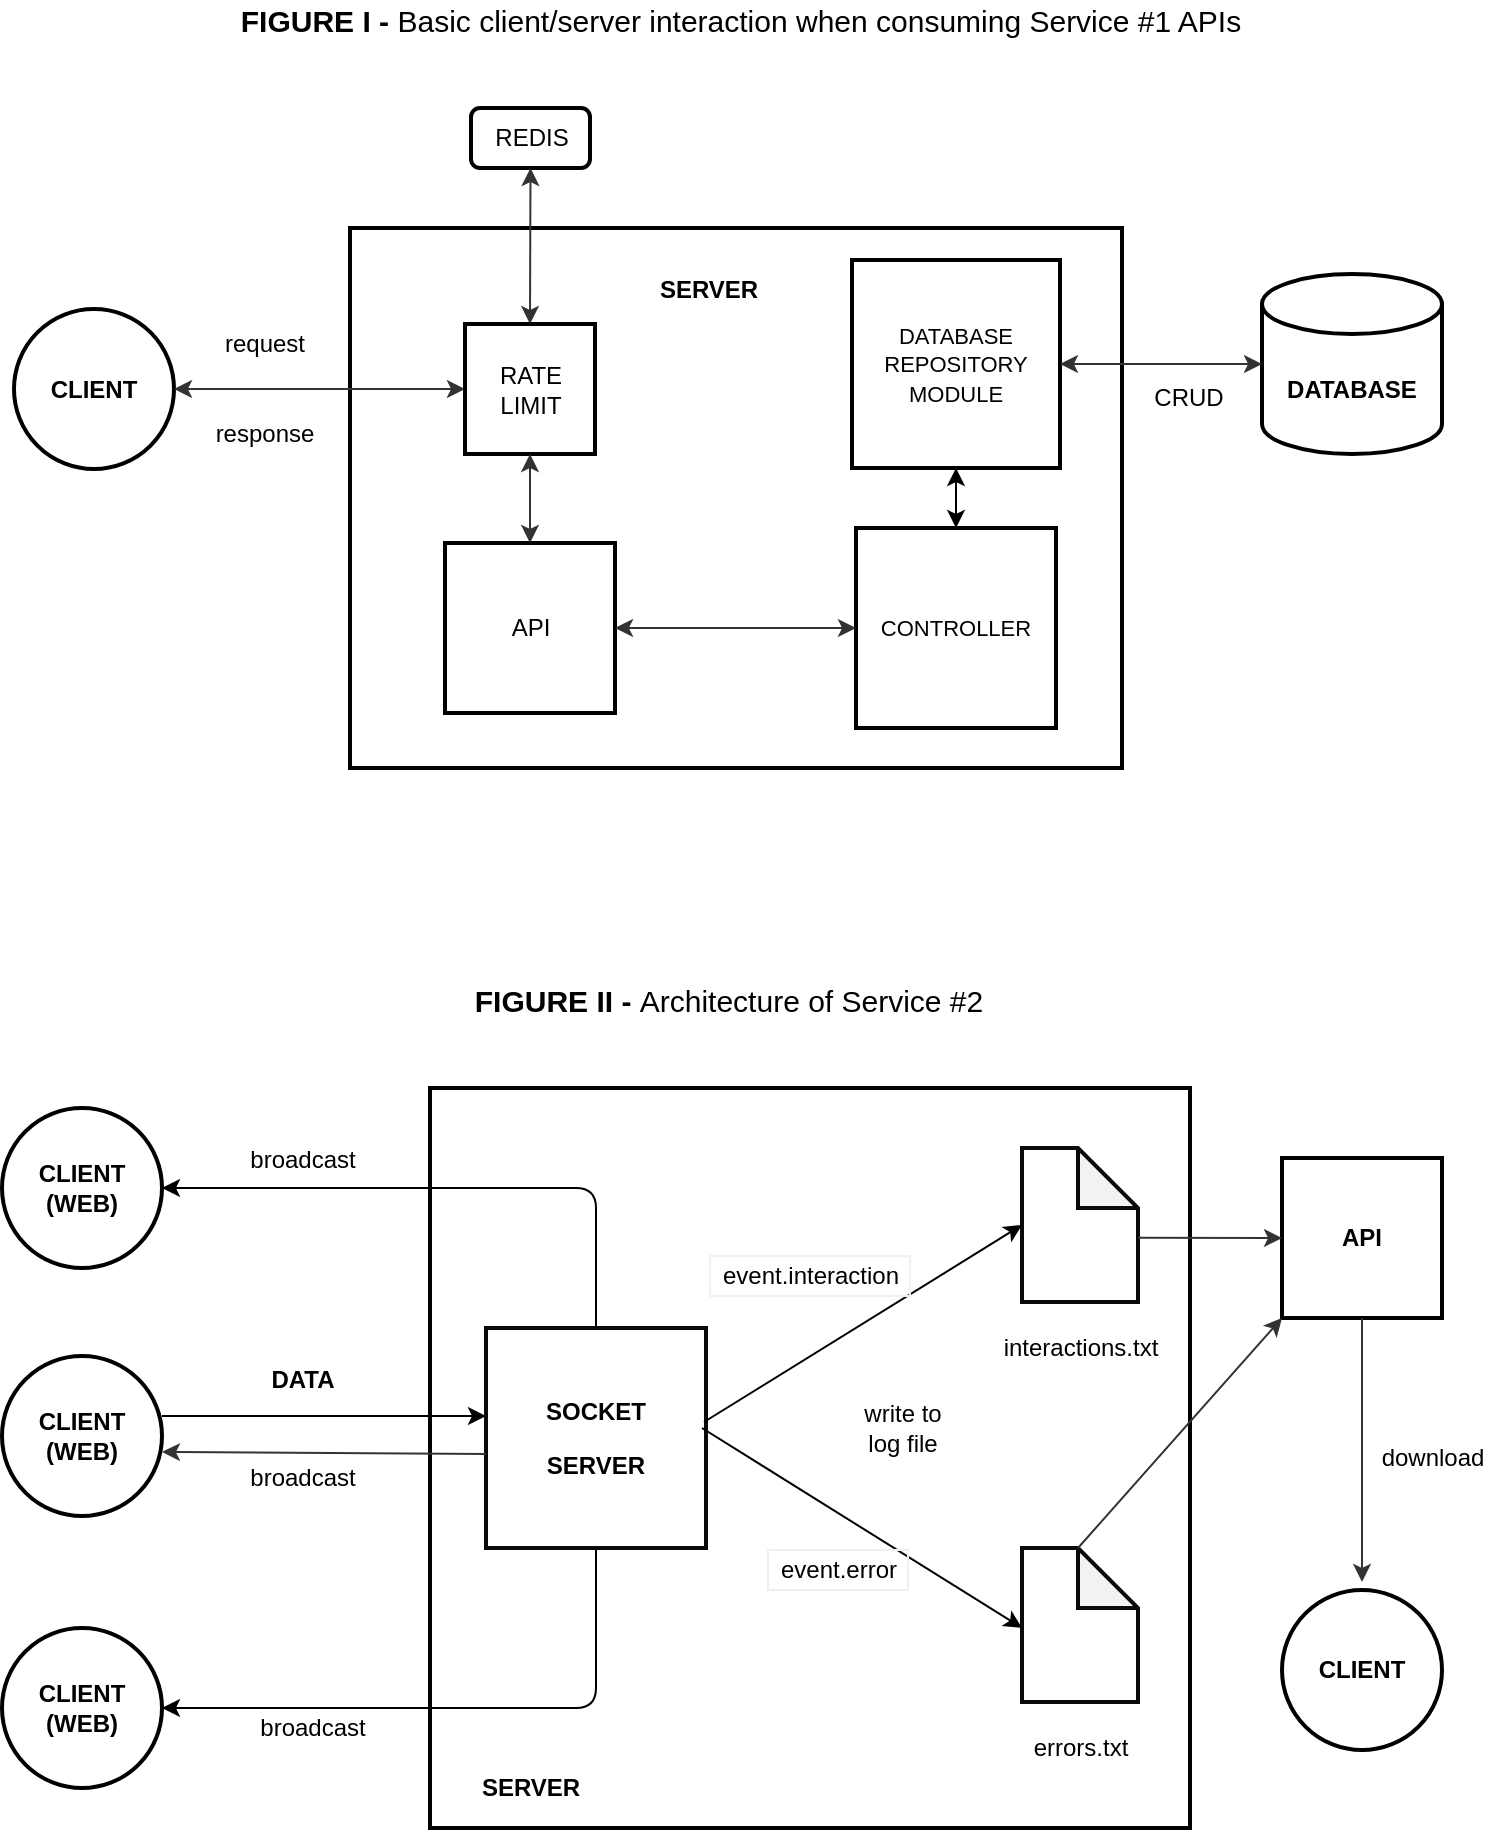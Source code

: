 <mxfile>
    <diagram id="AkSlb3f70xrrrdxjNr2K" name="Page-1">
        <mxGraphModel dx="1240" dy="1076" grid="1" gridSize="10" guides="1" tooltips="1" connect="1" arrows="1" fold="1" page="1" pageScale="1" pageWidth="827" pageHeight="1169" background="#ffffff" math="0" shadow="0">
            <root>
                <mxCell id="0"/>
                <mxCell id="1" parent="0"/>
                <mxCell id="16" value="" style="rounded=0;whiteSpace=wrap;html=1;strokeColor=#000000;strokeWidth=2;fillColor=none;" parent="1" vertex="1">
                    <mxGeometry x="264" y="634" width="380" height="370" as="geometry"/>
                </mxCell>
                <mxCell id="2" value="&lt;p&gt;&lt;font color=&quot;#000000&quot;&gt;&lt;b&gt;SOCKET&lt;/b&gt;&lt;/font&gt;&lt;/p&gt;&lt;p&gt;&lt;font color=&quot;#000000&quot;&gt;&lt;b&gt;SERVER&lt;/b&gt;&lt;/font&gt;&lt;/p&gt;" style="whiteSpace=wrap;html=1;aspect=fixed;fillColor=none;strokeColor=#0A0A0A;strokeWidth=2;" parent="1" vertex="1">
                    <mxGeometry x="292" y="754" width="110" height="110" as="geometry"/>
                </mxCell>
                <mxCell id="3" value="" style="shape=note;whiteSpace=wrap;html=1;backgroundOutline=1;darkOpacity=0.05;strokeColor=#0A0A0A;strokeWidth=2;fillColor=none;" parent="1" vertex="1">
                    <mxGeometry x="560" y="664" width="58" height="77" as="geometry"/>
                </mxCell>
                <mxCell id="5" value="" style="shape=note;whiteSpace=wrap;html=1;backgroundOutline=1;darkOpacity=0.05;strokeColor=#0A0A0A;strokeWidth=2;fillColor=none;" parent="1" vertex="1">
                    <mxGeometry x="560" y="864" width="58" height="77" as="geometry"/>
                </mxCell>
                <mxCell id="6" value="&lt;font color=&quot;#000000&quot;&gt;interactions.txt&lt;br&gt;&lt;/font&gt;" style="text;html=1;align=center;verticalAlign=middle;resizable=0;points=[];autosize=1;strokeColor=none;" parent="1" vertex="1">
                    <mxGeometry x="544" y="754" width="90" height="20" as="geometry"/>
                </mxCell>
                <mxCell id="7" value="&lt;font color=&quot;#000000&quot;&gt;errors.txt&lt;br&gt;&lt;/font&gt;" style="text;html=1;align=center;verticalAlign=middle;resizable=0;points=[];autosize=1;strokeColor=none;" parent="1" vertex="1">
                    <mxGeometry x="559" y="954" width="60" height="20" as="geometry"/>
                </mxCell>
                <mxCell id="8" value="" style="endArrow=classic;html=1;entryX=0;entryY=0.5;entryDx=0;entryDy=0;entryPerimeter=0;strokeColor=#000000;" parent="1" target="3" edge="1">
                    <mxGeometry width="50" height="50" relative="1" as="geometry">
                        <mxPoint x="401" y="801" as="sourcePoint"/>
                        <mxPoint x="370" y="514" as="targetPoint"/>
                    </mxGeometry>
                </mxCell>
                <mxCell id="9" value="" style="endArrow=classic;html=1;strokeColor=#000000;entryX=0;entryY=0.519;entryDx=0;entryDy=0;entryPerimeter=0;" parent="1" target="5" edge="1">
                    <mxGeometry width="50" height="50" relative="1" as="geometry">
                        <mxPoint x="400" y="804" as="sourcePoint"/>
                        <mxPoint x="370" y="514" as="targetPoint"/>
                    </mxGeometry>
                </mxCell>
                <mxCell id="10" value="&lt;font color=&quot;#000000&quot;&gt;event.interaction&lt;/font&gt;" style="text;html=1;align=center;verticalAlign=middle;resizable=0;points=[];autosize=1;strokeColor=#f0f0f0;" parent="1" vertex="1">
                    <mxGeometry x="404" y="718" width="100" height="20" as="geometry"/>
                </mxCell>
                <mxCell id="11" value="&lt;font color=&quot;#000000&quot;&gt;event.error&lt;/font&gt;" style="text;html=1;align=center;verticalAlign=middle;resizable=0;points=[];autosize=1;strokeColor=#f0f0f0;" parent="1" vertex="1">
                    <mxGeometry x="433" y="865" width="70" height="20" as="geometry"/>
                </mxCell>
                <mxCell id="12" value="&lt;font color=&quot;#000000&quot;&gt;write to &lt;br&gt;log file&lt;/font&gt;" style="text;html=1;align=center;verticalAlign=middle;resizable=0;points=[];autosize=1;strokeColor=none;" parent="1" vertex="1">
                    <mxGeometry x="475" y="789" width="50" height="30" as="geometry"/>
                </mxCell>
                <mxCell id="13" value="&lt;font color=&quot;#000000&quot;&gt;&lt;b&gt;CLIENT&lt;br&gt;(WEB)&lt;br&gt;&lt;/b&gt;&lt;/font&gt;" style="ellipse;whiteSpace=wrap;html=1;aspect=fixed;strokeColor=#000000;strokeWidth=2;fillColor=none;" parent="1" vertex="1">
                    <mxGeometry x="50" y="768" width="80" height="80" as="geometry"/>
                </mxCell>
                <mxCell id="14" value="" style="endArrow=classic;html=1;strokeColor=#000000;entryX=0;entryY=0.5;entryDx=0;entryDy=0;" parent="1" edge="1">
                    <mxGeometry width="50" height="50" relative="1" as="geometry">
                        <mxPoint x="130" y="798" as="sourcePoint"/>
                        <mxPoint x="292" y="798" as="targetPoint"/>
                    </mxGeometry>
                </mxCell>
                <mxCell id="15" value="&lt;font color=&quot;#000000&quot;&gt;&lt;b&gt;DATA&lt;/b&gt;&lt;/font&gt;" style="text;html=1;align=center;verticalAlign=middle;resizable=0;points=[];autosize=1;strokeColor=none;" parent="1" vertex="1">
                    <mxGeometry x="175" y="770" width="50" height="20" as="geometry"/>
                </mxCell>
                <mxCell id="18" value="&lt;font color=&quot;#000000&quot;&gt;&lt;b&gt;SERVER&lt;/b&gt;&lt;/font&gt;" style="text;html=1;align=center;verticalAlign=middle;resizable=0;points=[];autosize=1;strokeColor=none;" parent="1" vertex="1">
                    <mxGeometry x="284" y="974" width="60" height="20" as="geometry"/>
                </mxCell>
                <mxCell id="19" value="&lt;font color=&quot;#000000&quot;&gt;&lt;b&gt;CLIENT&lt;br&gt;(WEB)&lt;br&gt;&lt;/b&gt;&lt;/font&gt;" style="ellipse;whiteSpace=wrap;html=1;aspect=fixed;strokeColor=#000000;strokeWidth=2;fillColor=none;" parent="1" vertex="1">
                    <mxGeometry x="50" y="904" width="80" height="80" as="geometry"/>
                </mxCell>
                <mxCell id="20" value="&lt;font color=&quot;#000000&quot;&gt;&lt;b&gt;CLIENT&lt;br&gt;(WEB)&lt;br&gt;&lt;/b&gt;&lt;/font&gt;" style="ellipse;whiteSpace=wrap;html=1;aspect=fixed;strokeColor=#000000;strokeWidth=2;fillColor=none;" parent="1" vertex="1">
                    <mxGeometry x="50" y="644" width="80" height="80" as="geometry"/>
                </mxCell>
                <mxCell id="21" value="" style="endArrow=classic;html=1;strokeColor=#000000;exitX=0.5;exitY=0;exitDx=0;exitDy=0;entryX=1;entryY=0.5;entryDx=0;entryDy=0;" parent="1" source="2" target="20" edge="1">
                    <mxGeometry width="50" height="50" relative="1" as="geometry">
                        <mxPoint x="320" y="544" as="sourcePoint"/>
                        <mxPoint x="370" y="494" as="targetPoint"/>
                        <Array as="points">
                            <mxPoint x="347" y="684"/>
                        </Array>
                    </mxGeometry>
                </mxCell>
                <mxCell id="22" value="" style="endArrow=classic;html=1;strokeColor=#000000;exitX=0.5;exitY=1;exitDx=0;exitDy=0;entryX=1;entryY=0.5;entryDx=0;entryDy=0;" parent="1" source="2" target="19" edge="1">
                    <mxGeometry width="50" height="50" relative="1" as="geometry">
                        <mxPoint x="320" y="544" as="sourcePoint"/>
                        <mxPoint x="370" y="494" as="targetPoint"/>
                        <Array as="points">
                            <mxPoint x="347" y="944"/>
                        </Array>
                    </mxGeometry>
                </mxCell>
                <mxCell id="23" value="&lt;font color=&quot;#000000&quot;&gt;broadcast&lt;/font&gt;" style="text;html=1;align=center;verticalAlign=middle;resizable=0;points=[];autosize=1;strokeColor=none;" parent="1" vertex="1">
                    <mxGeometry x="165" y="660" width="70" height="20" as="geometry"/>
                </mxCell>
                <mxCell id="24" value="&lt;font color=&quot;#000000&quot;&gt;broadcast&lt;/font&gt;" style="text;html=1;align=center;verticalAlign=middle;resizable=0;points=[];autosize=1;strokeColor=none;" parent="1" vertex="1">
                    <mxGeometry x="170" y="944" width="70" height="20" as="geometry"/>
                </mxCell>
                <mxCell id="26" value="" style="endArrow=classic;html=1;strokeColor=#333333;exitX=0;exitY=0.5;exitDx=0;exitDy=0;entryX=1;entryY=0.5;entryDx=0;entryDy=0;" parent="1" edge="1">
                    <mxGeometry width="50" height="50" relative="1" as="geometry">
                        <mxPoint x="292" y="817" as="sourcePoint"/>
                        <mxPoint x="130" y="816" as="targetPoint"/>
                    </mxGeometry>
                </mxCell>
                <mxCell id="27" value="&lt;font color=&quot;#000000&quot;&gt;broadcast&lt;/font&gt;" style="text;html=1;align=center;verticalAlign=middle;resizable=0;points=[];autosize=1;strokeColor=none;" parent="1" vertex="1">
                    <mxGeometry x="165" y="819" width="70" height="20" as="geometry"/>
                </mxCell>
                <mxCell id="29" value="&lt;font color=&quot;#000000&quot;&gt;&lt;b&gt;API&lt;/b&gt;&lt;/font&gt;" style="whiteSpace=wrap;html=1;aspect=fixed;strokeColor=#000000;strokeWidth=2;fillColor=none;" parent="1" vertex="1">
                    <mxGeometry x="690" y="669" width="80" height="80" as="geometry"/>
                </mxCell>
                <mxCell id="32" value="&lt;font color=&quot;#000000&quot;&gt;&lt;b&gt;CLIENT&lt;/b&gt;&lt;/font&gt;" style="ellipse;whiteSpace=wrap;html=1;aspect=fixed;strokeColor=#000000;strokeWidth=2;fillColor=none;" parent="1" vertex="1">
                    <mxGeometry x="690" y="885" width="80" height="80" as="geometry"/>
                </mxCell>
                <mxCell id="33" value="" style="endArrow=classic;html=1;strokeColor=#333333;exitX=0.5;exitY=1;exitDx=0;exitDy=0;" parent="1" source="29" edge="1">
                    <mxGeometry width="50" height="50" relative="1" as="geometry">
                        <mxPoint x="390" y="691" as="sourcePoint"/>
                        <mxPoint x="730" y="881" as="targetPoint"/>
                    </mxGeometry>
                </mxCell>
                <mxCell id="34" value="&lt;font color=&quot;#000000&quot;&gt;download&lt;/font&gt;" style="text;html=1;align=center;verticalAlign=middle;resizable=0;points=[];autosize=1;strokeColor=none;" parent="1" vertex="1">
                    <mxGeometry x="730" y="809" width="70" height="20" as="geometry"/>
                </mxCell>
                <mxCell id="36" value="" style="endArrow=classic;html=1;strokeColor=#333333;exitX=1;exitY=0.583;exitDx=0;exitDy=0;exitPerimeter=0;entryX=0;entryY=0.5;entryDx=0;entryDy=0;" parent="1" target="29" edge="1">
                    <mxGeometry width="50" height="50" relative="1" as="geometry">
                        <mxPoint x="618" y="708.891" as="sourcePoint"/>
                        <mxPoint x="690" y="711" as="targetPoint"/>
                    </mxGeometry>
                </mxCell>
                <mxCell id="37" value="" style="endArrow=classic;html=1;strokeColor=#333333;exitX=0;exitY=0;exitDx=28;exitDy=0;exitPerimeter=0;entryX=0;entryY=1;entryDx=0;entryDy=0;" parent="1" source="5" target="29" edge="1">
                    <mxGeometry width="50" height="50" relative="1" as="geometry">
                        <mxPoint x="390" y="691" as="sourcePoint"/>
                        <mxPoint x="440" y="641" as="targetPoint"/>
                    </mxGeometry>
                </mxCell>
                <mxCell id="40" value="&lt;b&gt;&lt;font color=&quot;#000000&quot;&gt;DATABASE&lt;/font&gt;&lt;/b&gt;" style="shape=cylinder3;whiteSpace=wrap;html=1;boundedLbl=1;backgroundOutline=1;size=15;strokeColor=#000000;strokeWidth=2;fillColor=none;" parent="1" vertex="1">
                    <mxGeometry x="680" y="227" width="90" height="90" as="geometry"/>
                </mxCell>
                <mxCell id="41" value="" style="rounded=0;whiteSpace=wrap;html=1;strokeColor=#000000;strokeWidth=2;fillColor=none;" parent="1" vertex="1">
                    <mxGeometry x="224" y="204" width="386" height="270" as="geometry"/>
                </mxCell>
                <mxCell id="42" value="&lt;font color=&quot;#000000&quot;&gt;API&lt;/font&gt;" style="whiteSpace=wrap;html=1;aspect=fixed;strokeColor=#000000;strokeWidth=2;fillColor=none;" parent="1" vertex="1">
                    <mxGeometry x="271.5" y="361.5" width="85" height="85" as="geometry"/>
                </mxCell>
                <mxCell id="43" value="&lt;font color=&quot;#000000&quot;&gt;&lt;b&gt;SERVER&lt;/b&gt;&lt;/font&gt;" style="text;html=1;align=center;verticalAlign=middle;resizable=0;points=[];autosize=1;strokeColor=none;" parent="1" vertex="1">
                    <mxGeometry x="373" y="224.5" width="60" height="20" as="geometry"/>
                </mxCell>
                <mxCell id="44" value="&lt;font color=&quot;#000000&quot;&gt;&lt;b&gt;CLIENT&lt;/b&gt;&lt;/font&gt;" style="ellipse;whiteSpace=wrap;html=1;aspect=fixed;strokeColor=#000000;strokeWidth=2;fillColor=none;" parent="1" vertex="1">
                    <mxGeometry x="56" y="244.5" width="80" height="80" as="geometry"/>
                </mxCell>
                <mxCell id="46" value="" style="endArrow=classic;startArrow=classic;html=1;strokeColor=#333333;exitX=1;exitY=0.5;exitDx=0;exitDy=0;entryX=0;entryY=0.5;entryDx=0;entryDy=0;" parent="1" source="44" target="58" edge="1">
                    <mxGeometry width="50" height="50" relative="1" as="geometry">
                        <mxPoint x="406" y="644" as="sourcePoint"/>
                        <mxPoint x="206" y="264" as="targetPoint"/>
                    </mxGeometry>
                </mxCell>
                <mxCell id="47" value="&lt;span style=&quot;color: rgb(0 , 0 , 0)&quot;&gt;request&lt;/span&gt;" style="text;html=1;align=center;verticalAlign=middle;resizable=0;points=[];autosize=1;strokeColor=none;" parent="1" vertex="1">
                    <mxGeometry x="151.25" y="252" width="60" height="20" as="geometry"/>
                </mxCell>
                <mxCell id="49" value="&lt;font color=&quot;#000000&quot; style=&quot;font-size: 11px&quot;&gt;CONTROLLER&lt;/font&gt;" style="whiteSpace=wrap;html=1;aspect=fixed;strokeColor=#000000;strokeWidth=2;fillColor=none;" parent="1" vertex="1">
                    <mxGeometry x="477" y="354" width="100" height="100" as="geometry"/>
                </mxCell>
                <mxCell id="50" value="&lt;font color=&quot;#000000&quot; style=&quot;font-size: 11px&quot;&gt;DATABASE&lt;br&gt;REPOSITORY MODULE&lt;/font&gt;" style="whiteSpace=wrap;html=1;aspect=fixed;strokeColor=#000000;strokeWidth=2;fillColor=none;" parent="1" vertex="1">
                    <mxGeometry x="475" y="220" width="104" height="104" as="geometry"/>
                </mxCell>
                <mxCell id="51" value="" style="endArrow=classic;startArrow=classic;html=1;strokeColor=#333333;entryX=0;entryY=0.5;entryDx=0;entryDy=0;entryPerimeter=0;exitX=1;exitY=0.5;exitDx=0;exitDy=0;" parent="1" source="50" target="40" edge="1">
                    <mxGeometry width="50" height="50" relative="1" as="geometry">
                        <mxPoint x="403" y="624" as="sourcePoint"/>
                        <mxPoint x="453" y="574" as="targetPoint"/>
                    </mxGeometry>
                </mxCell>
                <mxCell id="52" value="&lt;font color=&quot;#000000&quot;&gt;CRUD&lt;/font&gt;" style="text;html=1;align=center;verticalAlign=middle;resizable=0;points=[];autosize=1;strokeColor=none;" parent="1" vertex="1">
                    <mxGeometry x="618" y="279" width="50" height="20" as="geometry"/>
                </mxCell>
                <mxCell id="53" value="" style="endArrow=classic;startArrow=classic;html=1;strokeColor=#333333;exitX=1;exitY=0.5;exitDx=0;exitDy=0;entryX=0;entryY=0.5;entryDx=0;entryDy=0;" parent="1" source="42" target="49" edge="1">
                    <mxGeometry width="50" height="50" relative="1" as="geometry">
                        <mxPoint x="403" y="624" as="sourcePoint"/>
                        <mxPoint x="453" y="574" as="targetPoint"/>
                    </mxGeometry>
                </mxCell>
                <mxCell id="54" value="&lt;font color=&quot;#000000&quot;&gt;REDIS&lt;/font&gt;" style="rounded=1;whiteSpace=wrap;html=1;strokeColor=#000000;strokeWidth=2;fillColor=none;" parent="1" vertex="1">
                    <mxGeometry x="284.5" y="144" width="59.5" height="30" as="geometry"/>
                </mxCell>
                <mxCell id="55" value="" style="endArrow=classic;startArrow=classic;html=1;strokeColor=#333333;entryX=0.5;entryY=0;entryDx=0;entryDy=0;exitX=0.5;exitY=1;exitDx=0;exitDy=0;" parent="1" source="54" target="58" edge="1">
                    <mxGeometry width="50" height="50" relative="1" as="geometry">
                        <mxPoint x="214" y="194" as="sourcePoint"/>
                        <mxPoint x="214" y="244" as="targetPoint"/>
                    </mxGeometry>
                </mxCell>
                <mxCell id="57" value="&lt;span style=&quot;color: rgb(0 , 0 , 0)&quot;&gt;response&lt;/span&gt;" style="text;html=1;align=center;verticalAlign=middle;resizable=0;points=[];autosize=1;strokeColor=none;" parent="1" vertex="1">
                    <mxGeometry x="151.25" y="297" width="60" height="20" as="geometry"/>
                </mxCell>
                <mxCell id="58" value="&lt;span style=&quot;color: rgb(0 , 0 , 0)&quot;&gt;RATE&lt;/span&gt;&lt;br style=&quot;color: rgb(0 , 0 , 0)&quot;&gt;&lt;span style=&quot;color: rgb(0 , 0 , 0)&quot;&gt;LIMIT&lt;/span&gt;" style="whiteSpace=wrap;html=1;aspect=fixed;strokeColor=#000000;strokeWidth=2;fillColor=none;" parent="1" vertex="1">
                    <mxGeometry x="281.5" y="252" width="65" height="65" as="geometry"/>
                </mxCell>
                <mxCell id="62" value="&lt;font style=&quot;font-size: 15px&quot;&gt;&lt;b&gt;&lt;font color=&quot;#000000&quot; style=&quot;font-size: 15px&quot;&gt;FIGURE I -&amp;nbsp;&lt;/font&gt;&lt;/b&gt;&lt;span style=&quot;color: rgb(0 , 0 , 0)&quot;&gt;Basic client/server interaction when consuming Service #1 APIs&lt;/span&gt;&lt;/font&gt;" style="text;html=1;align=center;verticalAlign=middle;resizable=0;points=[];autosize=1;strokeColor=none;" parent="1" vertex="1">
                    <mxGeometry x="159" y="90" width="520" height="20" as="geometry"/>
                </mxCell>
                <mxCell id="64" value="&lt;font color=&quot;#000000&quot; style=&quot;font-size: 15px&quot;&gt;&lt;b&gt;FIGURE II - &lt;/b&gt;Architecture of Service #2&lt;/font&gt;" style="text;html=1;align=center;verticalAlign=middle;resizable=0;points=[];autosize=1;strokeColor=none;" parent="1" vertex="1">
                    <mxGeometry x="278" y="580" width="270" height="20" as="geometry"/>
                </mxCell>
                <mxCell id="67" value="" style="endArrow=classic;startArrow=classic;html=1;strokeColor=#333333;exitX=0.5;exitY=0;exitDx=0;exitDy=0;entryX=0.5;entryY=1;entryDx=0;entryDy=0;" parent="1" source="42" target="58" edge="1">
                    <mxGeometry width="50" height="50" relative="1" as="geometry">
                        <mxPoint x="380" y="434" as="sourcePoint"/>
                        <mxPoint x="430" y="384" as="targetPoint"/>
                    </mxGeometry>
                </mxCell>
                <mxCell id="68" value="" style="endArrow=classic;startArrow=classic;html=1;entryX=0.5;entryY=1;entryDx=0;entryDy=0;exitX=0.5;exitY=0;exitDx=0;exitDy=0;strokeColor=#000000;" edge="1" parent="1" source="49" target="50">
                    <mxGeometry width="50" height="50" relative="1" as="geometry">
                        <mxPoint x="390" y="570" as="sourcePoint"/>
                        <mxPoint x="440" y="520" as="targetPoint"/>
                    </mxGeometry>
                </mxCell>
            </root>
        </mxGraphModel>
    </diagram>
</mxfile>